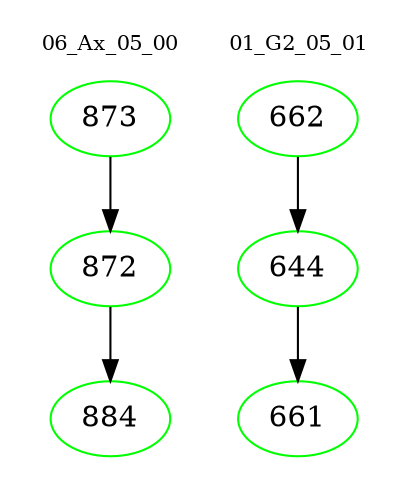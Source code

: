 digraph{
subgraph cluster_0 {
color = white
label = "06_Ax_05_00";
fontsize=10;
T0_873 [label="873", color="green"]
T0_873 -> T0_872 [color="black"]
T0_872 [label="872", color="green"]
T0_872 -> T0_884 [color="black"]
T0_884 [label="884", color="green"]
}
subgraph cluster_1 {
color = white
label = "01_G2_05_01";
fontsize=10;
T1_662 [label="662", color="green"]
T1_662 -> T1_644 [color="black"]
T1_644 [label="644", color="green"]
T1_644 -> T1_661 [color="black"]
T1_661 [label="661", color="green"]
}
}
